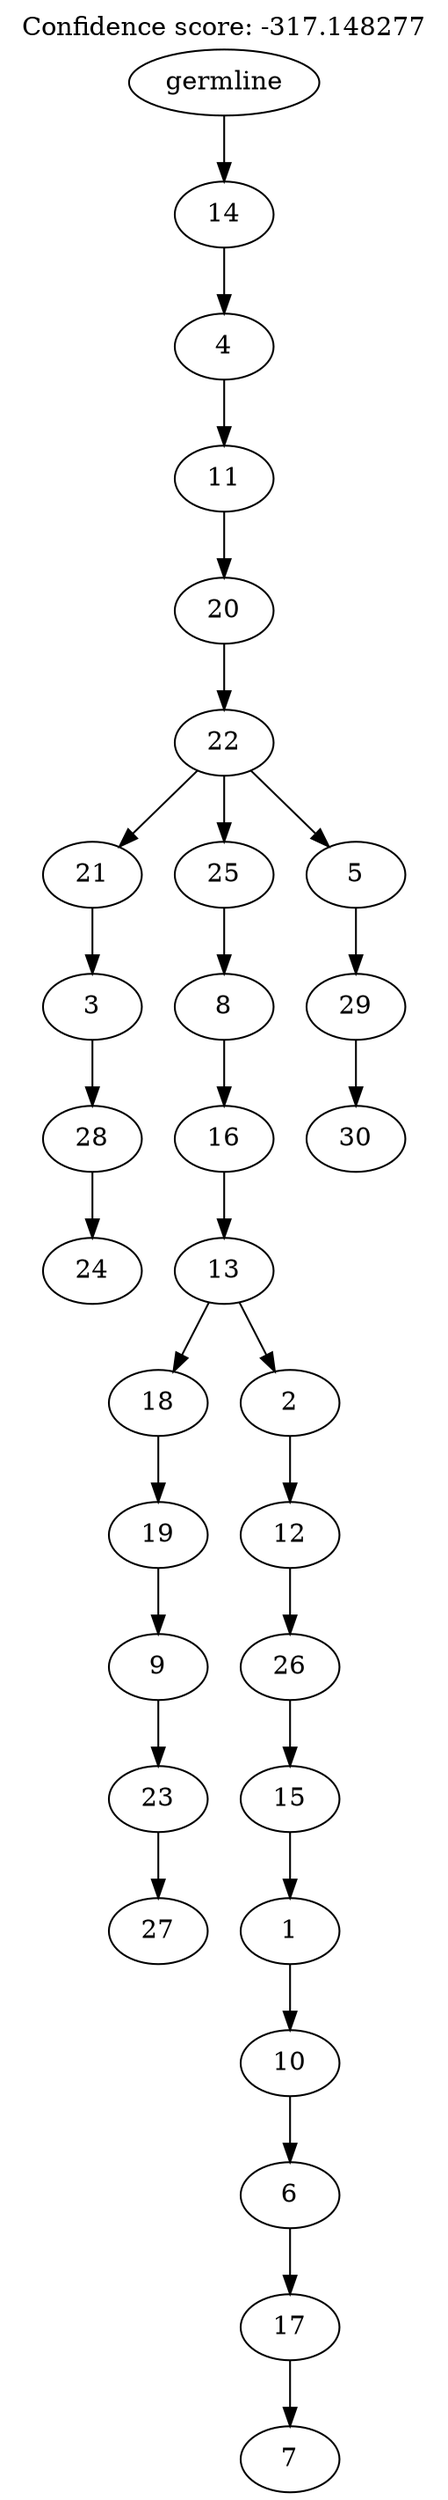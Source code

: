 digraph g {
	"29" -> "30";
	"30" [label="24"];
	"28" -> "29";
	"29" [label="28"];
	"27" -> "28";
	"28" [label="3"];
	"25" -> "26";
	"26" [label="27"];
	"24" -> "25";
	"25" [label="23"];
	"23" -> "24";
	"24" [label="9"];
	"22" -> "23";
	"23" [label="19"];
	"20" -> "21";
	"21" [label="7"];
	"19" -> "20";
	"20" [label="17"];
	"18" -> "19";
	"19" [label="6"];
	"17" -> "18";
	"18" [label="10"];
	"16" -> "17";
	"17" [label="1"];
	"15" -> "16";
	"16" [label="15"];
	"14" -> "15";
	"15" [label="26"];
	"13" -> "14";
	"14" [label="12"];
	"12" -> "13";
	"13" [label="2"];
	"12" -> "22";
	"22" [label="18"];
	"11" -> "12";
	"12" [label="13"];
	"10" -> "11";
	"11" [label="16"];
	"9" -> "10";
	"10" [label="8"];
	"7" -> "8";
	"8" [label="30"];
	"6" -> "7";
	"7" [label="29"];
	"5" -> "6";
	"6" [label="5"];
	"5" -> "9";
	"9" [label="25"];
	"5" -> "27";
	"27" [label="21"];
	"4" -> "5";
	"5" [label="22"];
	"3" -> "4";
	"4" [label="20"];
	"2" -> "3";
	"3" [label="11"];
	"1" -> "2";
	"2" [label="4"];
	"0" -> "1";
	"1" [label="14"];
	"0" [label="germline"];
	labelloc="t";
	label="Confidence score: -317.148277";
}
